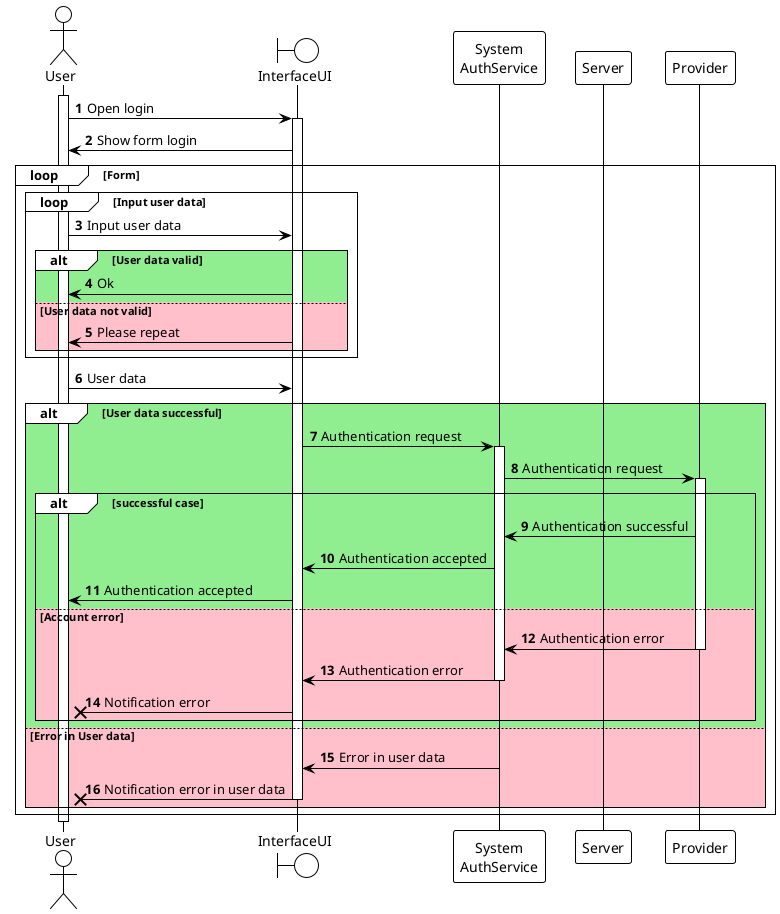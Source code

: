 @startuml
'https://plantuml.com/sequence-diagram
!theme plain

autonumber

actor User
boundary InterfaceUI
participant "System\nAuthService" as system
participant Server
participant "Provider" as Firebase

activate User
User -> InterfaceUI: Open login
activate InterfaceUI
User <- InterfaceUI: Show form login

loop Form
  loop Input user data
    User -> InterfaceUI: Input user data
    alt #LightGreen User data valid
      User <- InterfaceUI: Ok
    else #Pink User data not valid
      User <- InterfaceUI: Please repeat
    end
  end

  User -> InterfaceUI: User data

  alt #LightGreen User data successful
    InterfaceUI -> system: Authentication request
    activate system

    system -> Firebase: Authentication request

    activate Firebase
    alt #LightGreen successful case
      system <- Firebase: Authentication successful
      InterfaceUI <- system: Authentication accepted
      User <- InterfaceUI: Authentication accepted
    else #Pink Account error
      system <- Firebase: Authentication error
      deactivate Firebase
      InterfaceUI <- system: Authentication error
      deactivate system
      User x<- InterfaceUI: Notification error
    end
  else #Pink Error in User data
    InterfaceUI <- system: Error in user data
    User x<- InterfaceUI: Notification error in user data
    deactivate InterfaceUI
  end

end



deactivate User

@enduml

